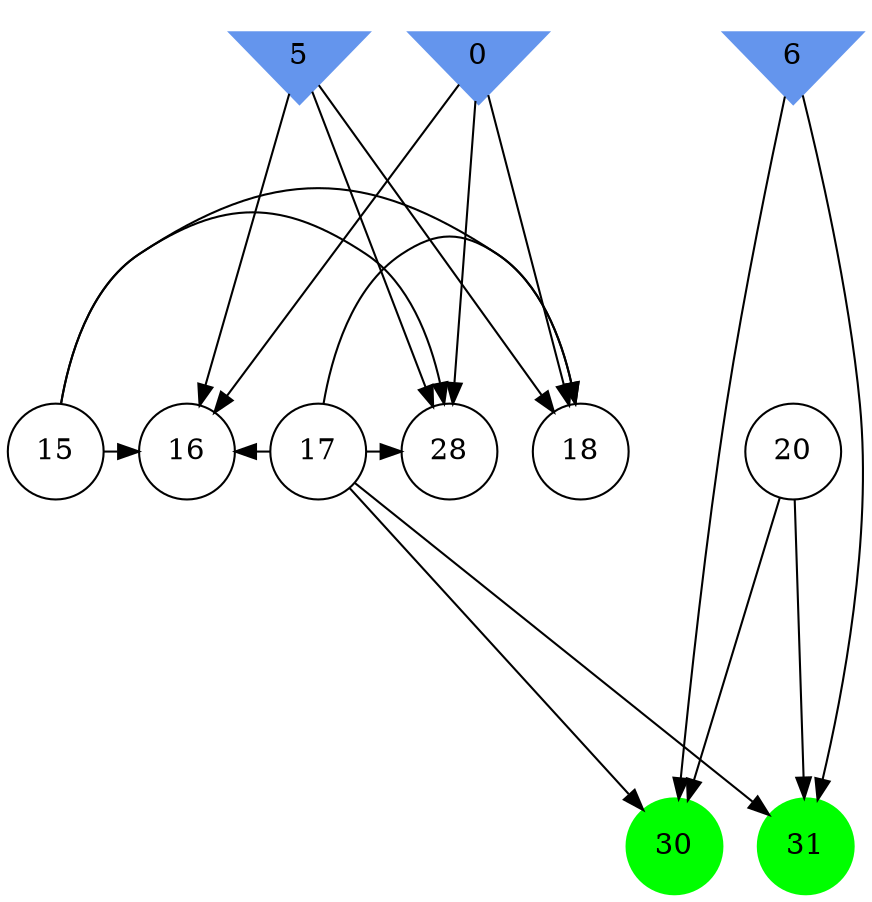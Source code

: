 digraph brain {
	ranksep=2.0;
	0 [shape=invtriangle,style=filled,color=cornflowerblue];
	5 [shape=invtriangle,style=filled,color=cornflowerblue];
	6 [shape=invtriangle,style=filled,color=cornflowerblue];
	15 [shape=circle,color=black];
	16 [shape=circle,color=black];
	17 [shape=circle,color=black];
	18 [shape=circle,color=black];
	20 [shape=circle,color=black];
	28 [shape=circle,color=black];
	30 [shape=circle,style=filled,color=green];
	31 [shape=circle,style=filled,color=green];
	6	->	31;
	6	->	30;
	20	->	31;
	20	->	30;
	17	->	31;
	17	->	30;
	15	->	16;
	15	->	28;
	15	->	18;
	0	->	16;
	0	->	28;
	0	->	18;
	17	->	16;
	17	->	28;
	17	->	18;
	5	->	16;
	5	->	28;
	5	->	18;
	{ rank=same; 0; 5; 6; }
	{ rank=same; 15; 16; 17; 18; 20; 28; }
	{ rank=same; 30; 31; }
}

